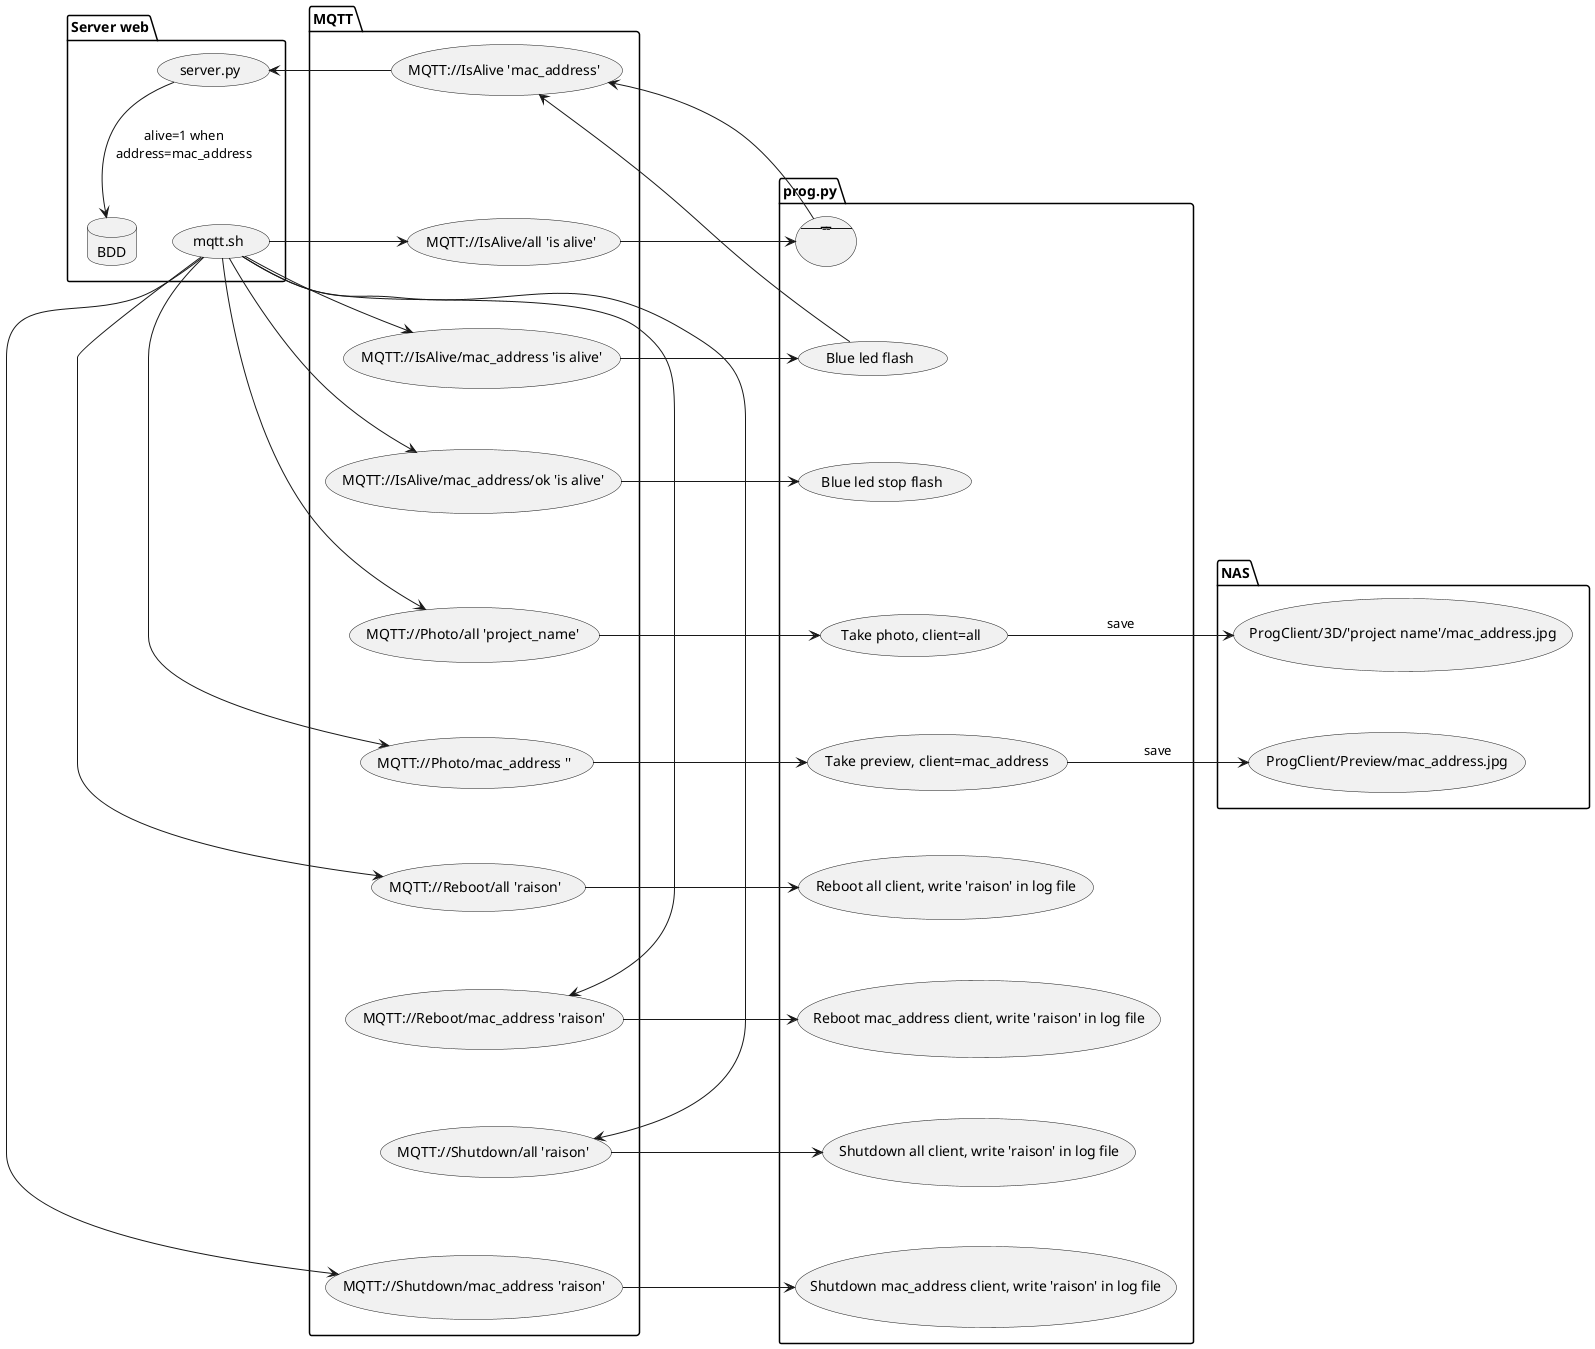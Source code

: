 @startuml
package "Server web" {
database "BDD" as a
usecase "server.py" as b
usecase "mqtt.sh" as c
a -[hidden]d-> b
b -[hidden]d-> c
}

package MQTT {
usecase "MQTT://IsAlive 'mac_address'" as d
usecase "MQTT://IsAlive/all 'is alive'" as e
usecase "MQTT://IsAlive/mac_address 'is alive'" as f
usecase "MQTT://IsAlive/mac_address/ok 'is alive'" as g
usecase "MQTT://Photo/all 'project_name'" as h
usecase "MQTT://Photo/mac_address ''" as i
usecase "MQTT://Reboot/all 'raison'" as j
usecase "MQTT://Reboot/mac_address 'raison'" as k
usecase "MQTT://Shutdown/all 'raison'" as l
usecase "MQTT://Shutdown/mac_address 'raison'" as m
d -[hidden]d-> e
e -[hidden]d-> f
f -[hidden]d-> g
g -[hidden]d-> h
h -[hidden]d-> i
i -[hidden]d-> j
j -[hidden]d-> k
k -[hidden]d-> l
l -[hidden]d-> m
}
  
package prog.py{
usecase "--------------" as z
usecase "Blue led flash" as n
usecase "Blue led stop flash" as o
usecase "Take photo, client=all" as p
usecase "Take preview, client=mac_address" as q
usecase "Reboot all client, write 'raison' in log file" as r
usecase "Reboot mac_address client, write 'raison' in log file" as s
usecase "Shutdown all client, write 'raison' in log file" as t
usecase "Shutdown mac_address client, write 'raison' in log file" as u
z -[hidden]d-> n
n -[hidden]d-> o 
o -[hidden]d-> p
p -[hidden]d-> q
q -[hidden]d-> r
r -[hidden]d-> s
s -[hidden]d-> t
t -[hidden]d-> u
}
  
package NAS{
usecase "ProgClient/3D/'project name'/mac_address.jpg" as v
usecase "ProgClient/Preview/mac_address.jpg" as w
v -[hidden]d-> w
}

c -r-> e
c -r-> f
c -r-> g
c -r-> h
c -r-> i
c -r-> j
c -r-> k
c -r-> l
c -r-> m

e -r-> z
f -r-> n
g -r-> o
h -r-> p
i -r-> q
j -r-> r
k -r-> s
l -r-> t
m -r-> u

z -> d
n -> d

p -l-> v : save
q -l-> w : save

d -> b
b -> a : "alive=1 when\naddress=mac_address"

@enduml